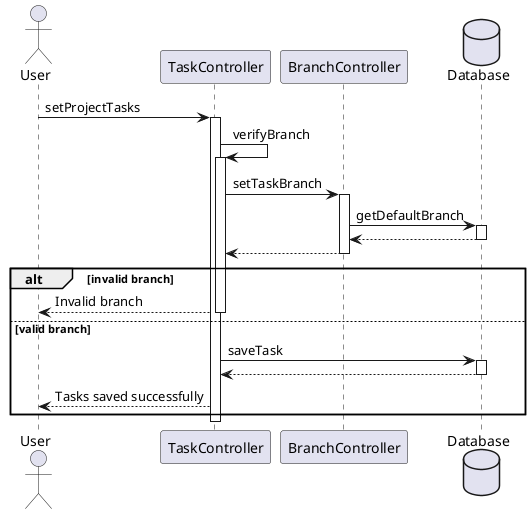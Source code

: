 @startuml sequence_diagram3
actor User as user
participant "TaskController" as a1
participant "BranchController" as a2
database "Database" as db

user -> a1: setProjectTasks
activate a1

a1 -> a1: verifyBranch
activate a1
a1 -> a2: setTaskBranch
activate a2
a2 -> db: getDefaultBranch
activate db
db --> a2
deactivate db
a2 --> a1
deactivate a2

alt invalid branch
    a1 --> user: Invalid branch
    deactivate a1
else valid branch
    a1 -> db: saveTask
    activate db
    db --> a1
    deactivate db
    a1 --> user: Tasks saved successfully
end
deactivate a1

@enduml